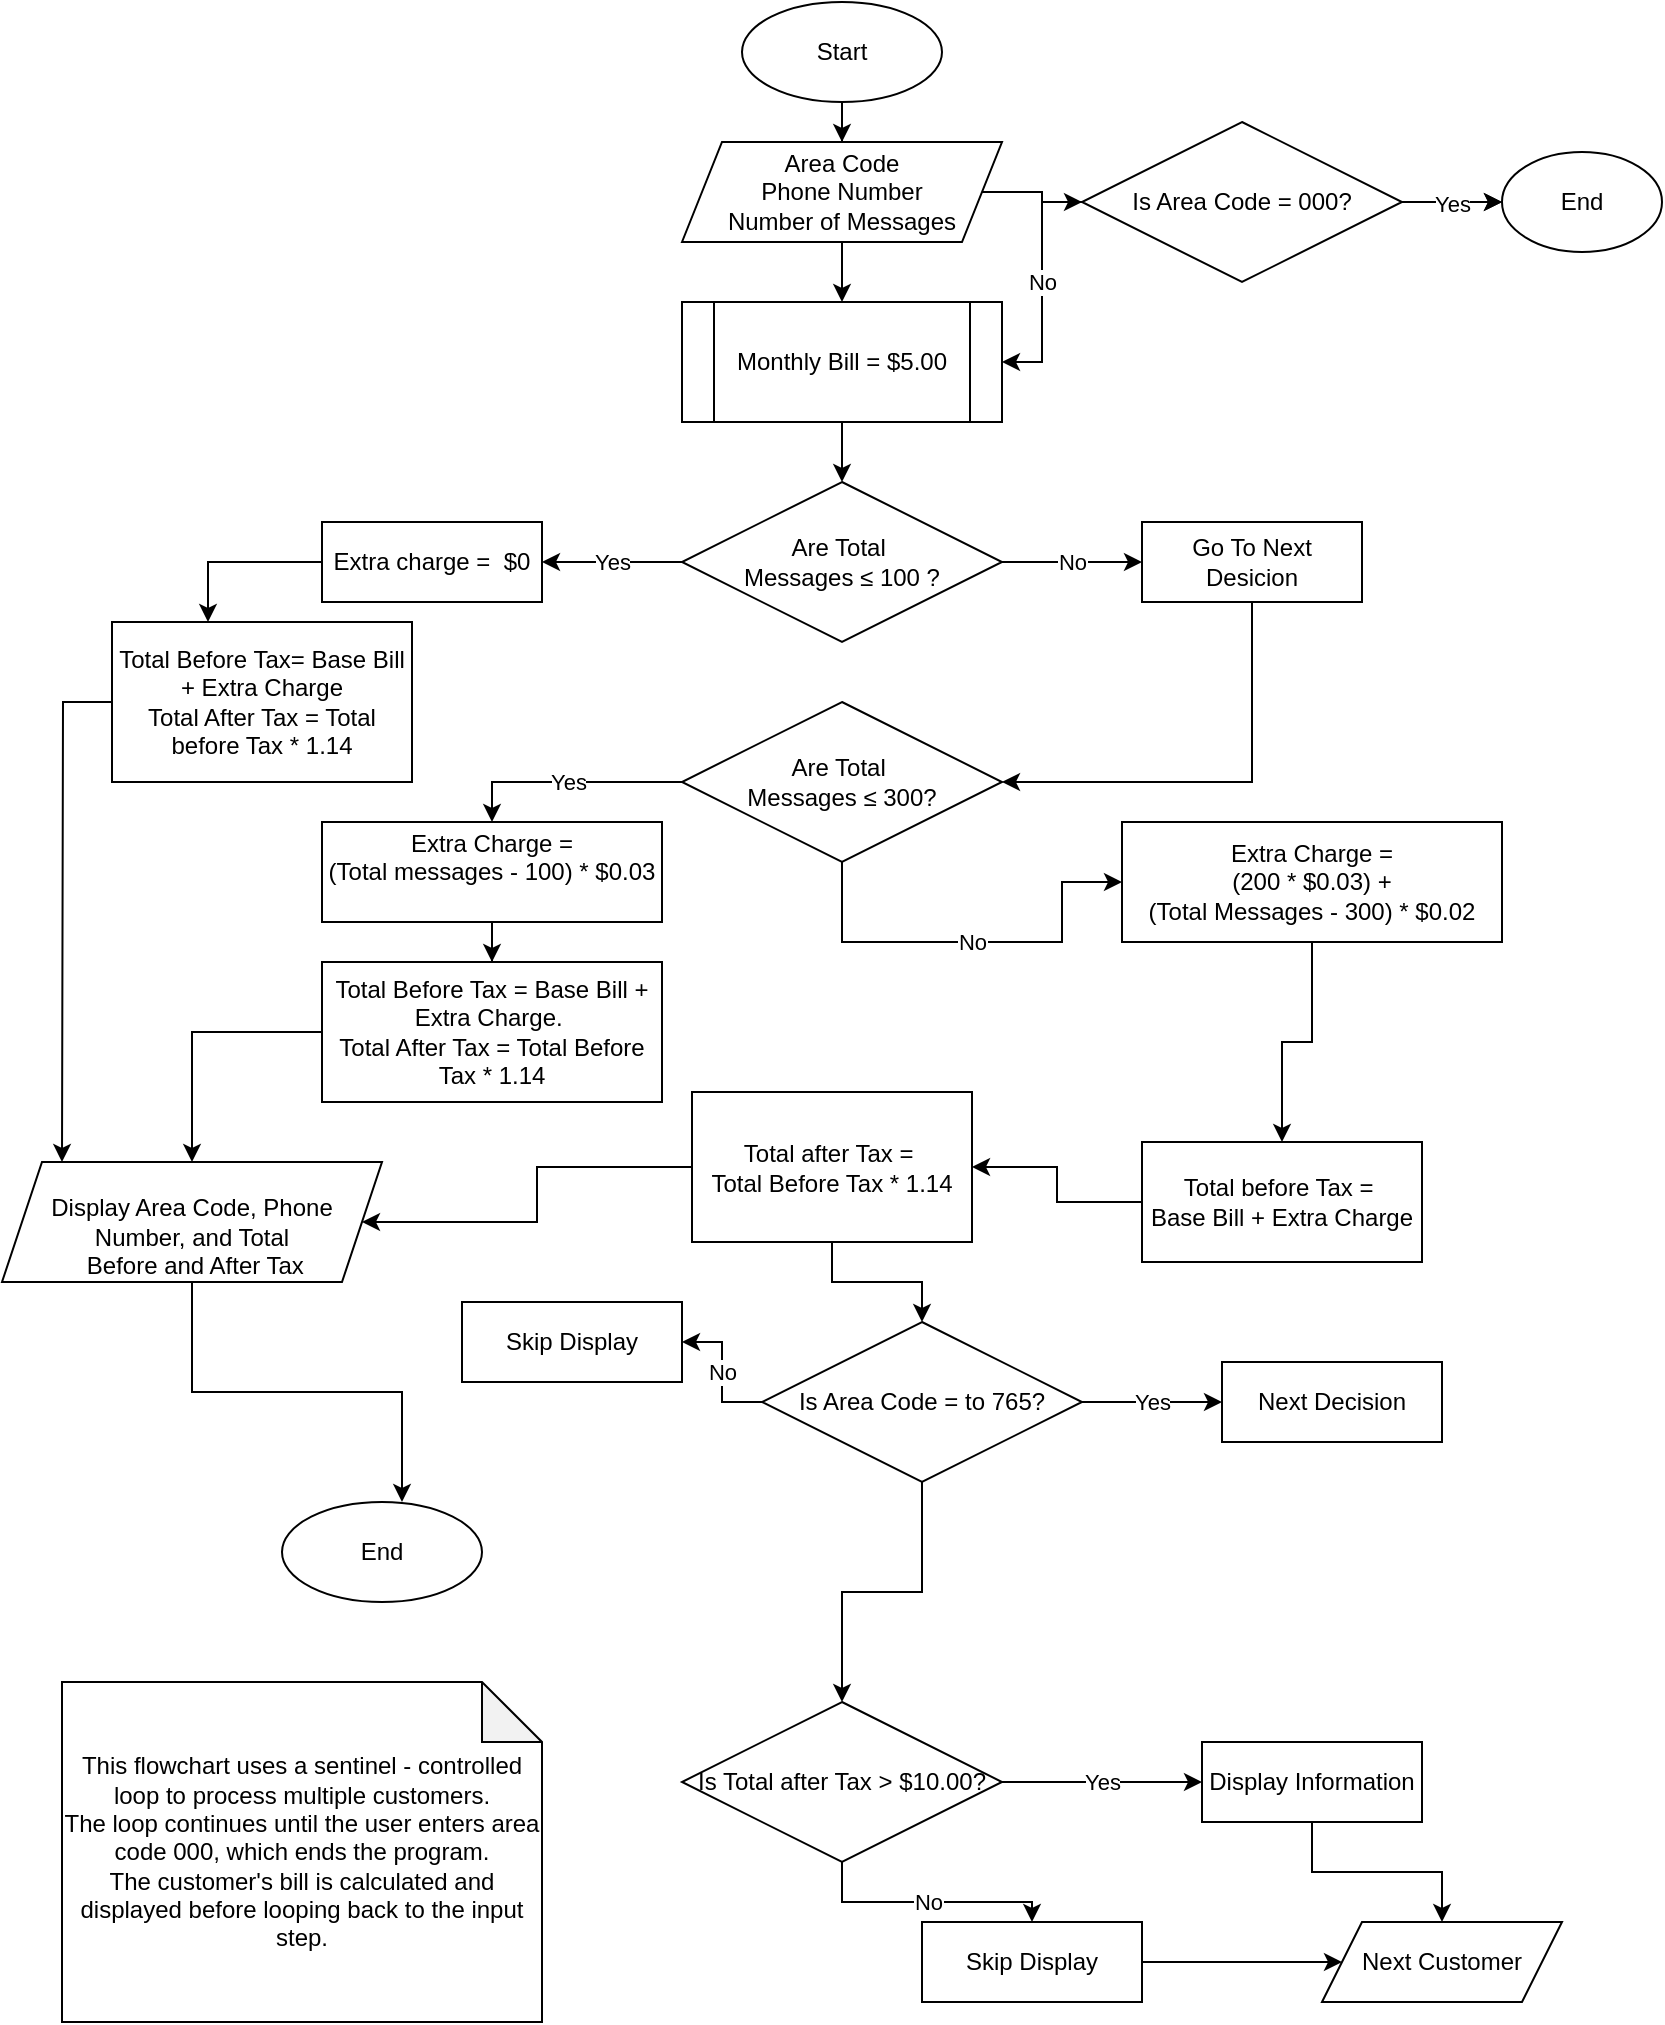 <mxfile version="28.2.5">
  <diagram name="Page-1" id="YmzYyXbvtrjzqKT1aHqx">
    <mxGraphModel dx="1876" dy="828" grid="1" gridSize="10" guides="1" tooltips="1" connect="1" arrows="1" fold="1" page="1" pageScale="1" pageWidth="850" pageHeight="1100" math="0" shadow="0">
      <root>
        <mxCell id="0" />
        <mxCell id="1" parent="0" />
        <mxCell id="vT8C434_20c2T1mdYc_d-1" value="End" style="ellipse;whiteSpace=wrap;html=1;" vertex="1" parent="1">
          <mxGeometry x="150" y="790" width="100" height="50" as="geometry" />
        </mxCell>
        <mxCell id="vT8C434_20c2T1mdYc_d-2" style="edgeStyle=orthogonalEdgeStyle;rounded=0;orthogonalLoop=1;jettySize=auto;html=1;entryX=0.5;entryY=0;entryDx=0;entryDy=0;" edge="1" parent="1" source="vT8C434_20c2T1mdYc_d-3" target="vT8C434_20c2T1mdYc_d-5">
          <mxGeometry relative="1" as="geometry" />
        </mxCell>
        <mxCell id="vT8C434_20c2T1mdYc_d-3" value="Start" style="ellipse;whiteSpace=wrap;html=1;" vertex="1" parent="1">
          <mxGeometry x="380" y="40" width="100" height="50" as="geometry" />
        </mxCell>
        <mxCell id="vT8C434_20c2T1mdYc_d-4" style="edgeStyle=orthogonalEdgeStyle;rounded=0;orthogonalLoop=1;jettySize=auto;html=1;entryX=0.5;entryY=0;entryDx=0;entryDy=0;" edge="1" parent="1" source="vT8C434_20c2T1mdYc_d-5" target="vT8C434_20c2T1mdYc_d-7">
          <mxGeometry relative="1" as="geometry" />
        </mxCell>
        <mxCell id="vT8C434_20c2T1mdYc_d-34" style="edgeStyle=orthogonalEdgeStyle;rounded=0;orthogonalLoop=1;jettySize=auto;html=1;entryX=0;entryY=0.5;entryDx=0;entryDy=0;" edge="1" parent="1" source="vT8C434_20c2T1mdYc_d-5" target="vT8C434_20c2T1mdYc_d-33">
          <mxGeometry relative="1" as="geometry" />
        </mxCell>
        <mxCell id="vT8C434_20c2T1mdYc_d-5" value="Area Code&lt;div&gt;Phone Number&lt;/div&gt;&lt;div&gt;Number of Messages&lt;/div&gt;" style="shape=parallelogram;perimeter=parallelogramPerimeter;whiteSpace=wrap;html=1;fixedSize=1;" vertex="1" parent="1">
          <mxGeometry x="350" y="110" width="160" height="50" as="geometry" />
        </mxCell>
        <mxCell id="vT8C434_20c2T1mdYc_d-6" style="edgeStyle=orthogonalEdgeStyle;rounded=0;orthogonalLoop=1;jettySize=auto;html=1;entryX=0.5;entryY=0;entryDx=0;entryDy=0;" edge="1" parent="1" source="vT8C434_20c2T1mdYc_d-7" target="vT8C434_20c2T1mdYc_d-10">
          <mxGeometry relative="1" as="geometry" />
        </mxCell>
        <mxCell id="vT8C434_20c2T1mdYc_d-7" value="Monthly Bill = $5.00" style="shape=process;whiteSpace=wrap;html=1;backgroundOutline=1;" vertex="1" parent="1">
          <mxGeometry x="350" y="190" width="160" height="60" as="geometry" />
        </mxCell>
        <mxCell id="vT8C434_20c2T1mdYc_d-8" value="No" style="edgeStyle=orthogonalEdgeStyle;rounded=0;orthogonalLoop=1;jettySize=auto;html=1;exitX=1;exitY=0.5;exitDx=0;exitDy=0;entryX=0;entryY=0.5;entryDx=0;entryDy=0;" edge="1" parent="1" source="vT8C434_20c2T1mdYc_d-10" target="vT8C434_20c2T1mdYc_d-15">
          <mxGeometry relative="1" as="geometry" />
        </mxCell>
        <mxCell id="vT8C434_20c2T1mdYc_d-9" value="Yes" style="edgeStyle=orthogonalEdgeStyle;rounded=0;orthogonalLoop=1;jettySize=auto;html=1;entryX=1;entryY=0.5;entryDx=0;entryDy=0;" edge="1" parent="1" source="vT8C434_20c2T1mdYc_d-10" target="vT8C434_20c2T1mdYc_d-18">
          <mxGeometry relative="1" as="geometry" />
        </mxCell>
        <mxCell id="vT8C434_20c2T1mdYc_d-10" value="Are Total&amp;nbsp;&lt;div&gt;Messages ≤ 100 ?&lt;/div&gt;" style="rhombus;whiteSpace=wrap;html=1;" vertex="1" parent="1">
          <mxGeometry x="350" y="280" width="160" height="80" as="geometry" />
        </mxCell>
        <mxCell id="vT8C434_20c2T1mdYc_d-11" value="No" style="edgeStyle=orthogonalEdgeStyle;rounded=0;orthogonalLoop=1;jettySize=auto;html=1;exitX=0.5;exitY=1;exitDx=0;exitDy=0;" edge="1" parent="1" source="vT8C434_20c2T1mdYc_d-13" target="vT8C434_20c2T1mdYc_d-20">
          <mxGeometry relative="1" as="geometry">
            <Array as="points">
              <mxPoint x="430" y="510" />
              <mxPoint x="540" y="510" />
              <mxPoint x="540" y="480" />
            </Array>
          </mxGeometry>
        </mxCell>
        <mxCell id="vT8C434_20c2T1mdYc_d-12" value="Yes" style="edgeStyle=orthogonalEdgeStyle;rounded=0;orthogonalLoop=1;jettySize=auto;html=1;entryX=0.5;entryY=0;entryDx=0;entryDy=0;" edge="1" parent="1" source="vT8C434_20c2T1mdYc_d-13" target="vT8C434_20c2T1mdYc_d-30">
          <mxGeometry relative="1" as="geometry" />
        </mxCell>
        <mxCell id="vT8C434_20c2T1mdYc_d-13" value="Are Total&amp;nbsp;&lt;div&gt;Messages ≤ 300?&lt;/div&gt;" style="rhombus;whiteSpace=wrap;html=1;" vertex="1" parent="1">
          <mxGeometry x="350" y="390" width="160" height="80" as="geometry" />
        </mxCell>
        <mxCell id="vT8C434_20c2T1mdYc_d-14" style="edgeStyle=orthogonalEdgeStyle;rounded=0;orthogonalLoop=1;jettySize=auto;html=1;exitX=0.5;exitY=1;exitDx=0;exitDy=0;entryX=1;entryY=0.5;entryDx=0;entryDy=0;" edge="1" parent="1" source="vT8C434_20c2T1mdYc_d-15" target="vT8C434_20c2T1mdYc_d-13">
          <mxGeometry relative="1" as="geometry" />
        </mxCell>
        <mxCell id="vT8C434_20c2T1mdYc_d-15" value="Go To Next Desicion" style="rounded=0;whiteSpace=wrap;html=1;" vertex="1" parent="1">
          <mxGeometry x="580" y="300" width="110" height="40" as="geometry" />
        </mxCell>
        <mxCell id="vT8C434_20c2T1mdYc_d-18" value="Extra charge =&amp;nbsp; $0" style="rounded=0;whiteSpace=wrap;html=1;" vertex="1" parent="1">
          <mxGeometry x="170" y="300" width="110" height="40" as="geometry" />
        </mxCell>
        <mxCell id="vT8C434_20c2T1mdYc_d-19" style="edgeStyle=orthogonalEdgeStyle;rounded=0;orthogonalLoop=1;jettySize=auto;html=1;entryX=0.5;entryY=0;entryDx=0;entryDy=0;" edge="1" parent="1" source="vT8C434_20c2T1mdYc_d-20" target="vT8C434_20c2T1mdYc_d-22">
          <mxGeometry relative="1" as="geometry" />
        </mxCell>
        <mxCell id="vT8C434_20c2T1mdYc_d-20" value="Extra Charge =&lt;div&gt;(200 * $0.03) +&lt;br&gt;&lt;div&gt;(Total Messages - 300) * $0.02&lt;/div&gt;&lt;/div&gt;" style="rounded=0;whiteSpace=wrap;html=1;" vertex="1" parent="1">
          <mxGeometry x="570" y="450" width="190" height="60" as="geometry" />
        </mxCell>
        <mxCell id="vT8C434_20c2T1mdYc_d-21" style="edgeStyle=orthogonalEdgeStyle;rounded=0;orthogonalLoop=1;jettySize=auto;html=1;entryX=1;entryY=0.5;entryDx=0;entryDy=0;" edge="1" parent="1" source="vT8C434_20c2T1mdYc_d-22" target="vT8C434_20c2T1mdYc_d-24">
          <mxGeometry relative="1" as="geometry" />
        </mxCell>
        <mxCell id="vT8C434_20c2T1mdYc_d-22" value="Total before Tax =&amp;nbsp;&lt;div&gt;Base Bill + Extra Charge&lt;/div&gt;" style="rounded=0;whiteSpace=wrap;html=1;" vertex="1" parent="1">
          <mxGeometry x="580" y="610" width="140" height="60" as="geometry" />
        </mxCell>
        <mxCell id="vT8C434_20c2T1mdYc_d-23" style="edgeStyle=orthogonalEdgeStyle;rounded=0;orthogonalLoop=1;jettySize=auto;html=1;" edge="1" parent="1" source="vT8C434_20c2T1mdYc_d-24" target="vT8C434_20c2T1mdYc_d-31">
          <mxGeometry relative="1" as="geometry" />
        </mxCell>
        <mxCell id="vT8C434_20c2T1mdYc_d-115" style="edgeStyle=orthogonalEdgeStyle;rounded=0;orthogonalLoop=1;jettySize=auto;html=1;entryX=0.5;entryY=0;entryDx=0;entryDy=0;" edge="1" parent="1" source="vT8C434_20c2T1mdYc_d-24" target="vT8C434_20c2T1mdYc_d-113">
          <mxGeometry relative="1" as="geometry" />
        </mxCell>
        <mxCell id="vT8C434_20c2T1mdYc_d-24" value="Total after Tax =&amp;nbsp;&lt;div&gt;Total Before Tax * 1.14&lt;/div&gt;" style="rounded=0;whiteSpace=wrap;html=1;" vertex="1" parent="1">
          <mxGeometry x="355" y="585" width="140" height="75" as="geometry" />
        </mxCell>
        <mxCell id="vT8C434_20c2T1mdYc_d-111" style="edgeStyle=orthogonalEdgeStyle;rounded=0;orthogonalLoop=1;jettySize=auto;html=1;" edge="1" parent="1" source="vT8C434_20c2T1mdYc_d-26">
          <mxGeometry relative="1" as="geometry">
            <mxPoint x="40" y="620" as="targetPoint" />
          </mxGeometry>
        </mxCell>
        <mxCell id="vT8C434_20c2T1mdYc_d-26" value="Total Before Tax= Base Bill + Extra Charge&lt;div&gt;Total After Tax = Total before Tax * 1.14&lt;/div&gt;" style="rounded=0;whiteSpace=wrap;html=1;direction=south;" vertex="1" parent="1">
          <mxGeometry x="65" y="350" width="150" height="80" as="geometry" />
        </mxCell>
        <mxCell id="vT8C434_20c2T1mdYc_d-27" style="edgeStyle=orthogonalEdgeStyle;rounded=0;orthogonalLoop=1;jettySize=auto;html=1;exitX=0;exitY=0.5;exitDx=0;exitDy=0;entryX=0.5;entryY=0;entryDx=0;entryDy=0;" edge="1" parent="1" source="vT8C434_20c2T1mdYc_d-28" target="vT8C434_20c2T1mdYc_d-31">
          <mxGeometry relative="1" as="geometry" />
        </mxCell>
        <mxCell id="vT8C434_20c2T1mdYc_d-28" value="Total Before Tax = Base Bill + Extra Charge.&amp;nbsp;&lt;div&gt;Total After Tax = Total Before Tax * 1.14&lt;/div&gt;" style="rounded=0;whiteSpace=wrap;html=1;" vertex="1" parent="1">
          <mxGeometry x="170" y="520" width="170" height="70" as="geometry" />
        </mxCell>
        <mxCell id="vT8C434_20c2T1mdYc_d-29" style="edgeStyle=orthogonalEdgeStyle;rounded=0;orthogonalLoop=1;jettySize=auto;html=1;entryX=0.5;entryY=0;entryDx=0;entryDy=0;" edge="1" parent="1" source="vT8C434_20c2T1mdYc_d-30" target="vT8C434_20c2T1mdYc_d-28">
          <mxGeometry relative="1" as="geometry" />
        </mxCell>
        <mxCell id="vT8C434_20c2T1mdYc_d-30" value="Extra Charge =&lt;div&gt;(Total messages - 100) * $0.03&lt;/div&gt;&lt;div&gt;&lt;br&gt;&lt;/div&gt;" style="rounded=0;whiteSpace=wrap;html=1;" vertex="1" parent="1">
          <mxGeometry x="170" y="450" width="170" height="50" as="geometry" />
        </mxCell>
        <mxCell id="vT8C434_20c2T1mdYc_d-31" value="&lt;br&gt;Display Area Code, Phone Number, and Total&lt;div&gt;&amp;nbsp;Before and After Tax&lt;/div&gt;" style="shape=parallelogram;perimeter=parallelogramPerimeter;whiteSpace=wrap;html=1;fixedSize=1;" vertex="1" parent="1">
          <mxGeometry x="10" y="620" width="190" height="60" as="geometry" />
        </mxCell>
        <mxCell id="vT8C434_20c2T1mdYc_d-32" style="edgeStyle=orthogonalEdgeStyle;rounded=0;orthogonalLoop=1;jettySize=auto;html=1;entryX=0.6;entryY=0;entryDx=0;entryDy=0;entryPerimeter=0;" edge="1" parent="1" source="vT8C434_20c2T1mdYc_d-31" target="vT8C434_20c2T1mdYc_d-1">
          <mxGeometry relative="1" as="geometry" />
        </mxCell>
        <mxCell id="vT8C434_20c2T1mdYc_d-38" style="edgeStyle=orthogonalEdgeStyle;rounded=0;orthogonalLoop=1;jettySize=auto;html=1;entryX=0;entryY=0.5;entryDx=0;entryDy=0;" edge="1" parent="1" source="vT8C434_20c2T1mdYc_d-33">
          <mxGeometry relative="1" as="geometry">
            <mxPoint x="760" y="140" as="targetPoint" />
          </mxGeometry>
        </mxCell>
        <mxCell id="vT8C434_20c2T1mdYc_d-40" value="Yes" style="edgeStyle=orthogonalEdgeStyle;rounded=0;orthogonalLoop=1;jettySize=auto;html=1;" edge="1" parent="1" source="vT8C434_20c2T1mdYc_d-33">
          <mxGeometry relative="1" as="geometry">
            <mxPoint x="760" y="140" as="targetPoint" />
          </mxGeometry>
        </mxCell>
        <mxCell id="vT8C434_20c2T1mdYc_d-52" value="No" style="edgeStyle=orthogonalEdgeStyle;rounded=0;orthogonalLoop=1;jettySize=auto;html=1;entryX=1;entryY=0.5;entryDx=0;entryDy=0;" edge="1" parent="1" source="vT8C434_20c2T1mdYc_d-33" target="vT8C434_20c2T1mdYc_d-7">
          <mxGeometry relative="1" as="geometry" />
        </mxCell>
        <mxCell id="vT8C434_20c2T1mdYc_d-33" value="Is Area Code = 000?" style="rhombus;whiteSpace=wrap;html=1;" vertex="1" parent="1">
          <mxGeometry x="550" y="100" width="160" height="80" as="geometry" />
        </mxCell>
        <mxCell id="vT8C434_20c2T1mdYc_d-45" value="Yes" style="edgeStyle=orthogonalEdgeStyle;rounded=0;orthogonalLoop=1;jettySize=auto;html=1;entryX=0;entryY=0.5;entryDx=0;entryDy=0;" edge="1" parent="1" source="vT8C434_20c2T1mdYc_d-42" target="vT8C434_20c2T1mdYc_d-43">
          <mxGeometry relative="1" as="geometry" />
        </mxCell>
        <mxCell id="vT8C434_20c2T1mdYc_d-47" value="No" style="edgeStyle=orthogonalEdgeStyle;rounded=0;orthogonalLoop=1;jettySize=auto;html=1;entryX=0.5;entryY=0;entryDx=0;entryDy=0;" edge="1" parent="1" source="vT8C434_20c2T1mdYc_d-42" target="vT8C434_20c2T1mdYc_d-44">
          <mxGeometry relative="1" as="geometry" />
        </mxCell>
        <mxCell id="vT8C434_20c2T1mdYc_d-42" value="Is Total after Tax &amp;gt; $10.00?" style="rhombus;whiteSpace=wrap;html=1;" vertex="1" parent="1">
          <mxGeometry x="350" y="890" width="160" height="80" as="geometry" />
        </mxCell>
        <mxCell id="vT8C434_20c2T1mdYc_d-110" style="edgeStyle=orthogonalEdgeStyle;rounded=0;orthogonalLoop=1;jettySize=auto;html=1;" edge="1" parent="1" source="vT8C434_20c2T1mdYc_d-43" target="vT8C434_20c2T1mdYc_d-48">
          <mxGeometry relative="1" as="geometry" />
        </mxCell>
        <mxCell id="vT8C434_20c2T1mdYc_d-43" value="Display Information" style="rounded=0;whiteSpace=wrap;html=1;" vertex="1" parent="1">
          <mxGeometry x="610" y="910" width="110" height="40" as="geometry" />
        </mxCell>
        <mxCell id="vT8C434_20c2T1mdYc_d-50" style="edgeStyle=orthogonalEdgeStyle;rounded=0;orthogonalLoop=1;jettySize=auto;html=1;entryX=0;entryY=0.5;entryDx=0;entryDy=0;" edge="1" parent="1" source="vT8C434_20c2T1mdYc_d-44" target="vT8C434_20c2T1mdYc_d-48">
          <mxGeometry relative="1" as="geometry" />
        </mxCell>
        <mxCell id="vT8C434_20c2T1mdYc_d-44" value="Skip Display" style="rounded=0;whiteSpace=wrap;html=1;" vertex="1" parent="1">
          <mxGeometry x="470" y="1000" width="110" height="40" as="geometry" />
        </mxCell>
        <mxCell id="vT8C434_20c2T1mdYc_d-48" value="Next Customer" style="shape=parallelogram;perimeter=parallelogramPerimeter;whiteSpace=wrap;html=1;fixedSize=1;" vertex="1" parent="1">
          <mxGeometry x="670" y="1000" width="120" height="40" as="geometry" />
        </mxCell>
        <mxCell id="vT8C434_20c2T1mdYc_d-106" value="This flowchart uses a sentinel - controlled loop to process multiple customers.&lt;div&gt;The loop continues until the user enters area code 000, which ends the program.&lt;/div&gt;&lt;div&gt;The customer&#39;s bill is calculated and displayed before looping back to the input step.&lt;/div&gt;" style="shape=note;whiteSpace=wrap;html=1;backgroundOutline=1;darkOpacity=0.05;" vertex="1" parent="1">
          <mxGeometry x="40" y="880" width="240" height="170" as="geometry" />
        </mxCell>
        <mxCell id="vT8C434_20c2T1mdYc_d-112" style="edgeStyle=orthogonalEdgeStyle;rounded=0;orthogonalLoop=1;jettySize=auto;html=1;exitX=0;exitY=0.5;exitDx=0;exitDy=0;entryX=0;entryY=0.68;entryDx=0;entryDy=0;entryPerimeter=0;" edge="1" parent="1" source="vT8C434_20c2T1mdYc_d-18" target="vT8C434_20c2T1mdYc_d-26">
          <mxGeometry relative="1" as="geometry" />
        </mxCell>
        <mxCell id="vT8C434_20c2T1mdYc_d-117" value="Yes" style="edgeStyle=orthogonalEdgeStyle;rounded=0;orthogonalLoop=1;jettySize=auto;html=1;entryX=0;entryY=0.5;entryDx=0;entryDy=0;" edge="1" parent="1" source="vT8C434_20c2T1mdYc_d-113" target="vT8C434_20c2T1mdYc_d-116">
          <mxGeometry relative="1" as="geometry" />
        </mxCell>
        <mxCell id="vT8C434_20c2T1mdYc_d-119" value="No" style="edgeStyle=orthogonalEdgeStyle;rounded=0;orthogonalLoop=1;jettySize=auto;html=1;entryX=1;entryY=0.5;entryDx=0;entryDy=0;" edge="1" parent="1" source="vT8C434_20c2T1mdYc_d-113" target="vT8C434_20c2T1mdYc_d-118">
          <mxGeometry relative="1" as="geometry" />
        </mxCell>
        <mxCell id="vT8C434_20c2T1mdYc_d-125" style="edgeStyle=orthogonalEdgeStyle;rounded=0;orthogonalLoop=1;jettySize=auto;html=1;entryX=0.5;entryY=0;entryDx=0;entryDy=0;" edge="1" parent="1" source="vT8C434_20c2T1mdYc_d-113" target="vT8C434_20c2T1mdYc_d-42">
          <mxGeometry relative="1" as="geometry" />
        </mxCell>
        <mxCell id="vT8C434_20c2T1mdYc_d-113" value="Is Area Code = to 765?" style="rhombus;whiteSpace=wrap;html=1;" vertex="1" parent="1">
          <mxGeometry x="390" y="700" width="160" height="80" as="geometry" />
        </mxCell>
        <mxCell id="vT8C434_20c2T1mdYc_d-116" value="Next Decision" style="rounded=0;whiteSpace=wrap;html=1;" vertex="1" parent="1">
          <mxGeometry x="620" y="720" width="110" height="40" as="geometry" />
        </mxCell>
        <mxCell id="vT8C434_20c2T1mdYc_d-118" value="Skip Display" style="rounded=0;whiteSpace=wrap;html=1;" vertex="1" parent="1">
          <mxGeometry x="240" y="690" width="110" height="40" as="geometry" />
        </mxCell>
        <mxCell id="vT8C434_20c2T1mdYc_d-124" value="End" style="ellipse;whiteSpace=wrap;html=1;" vertex="1" parent="1">
          <mxGeometry x="760" y="115" width="80" height="50" as="geometry" />
        </mxCell>
      </root>
    </mxGraphModel>
  </diagram>
</mxfile>
